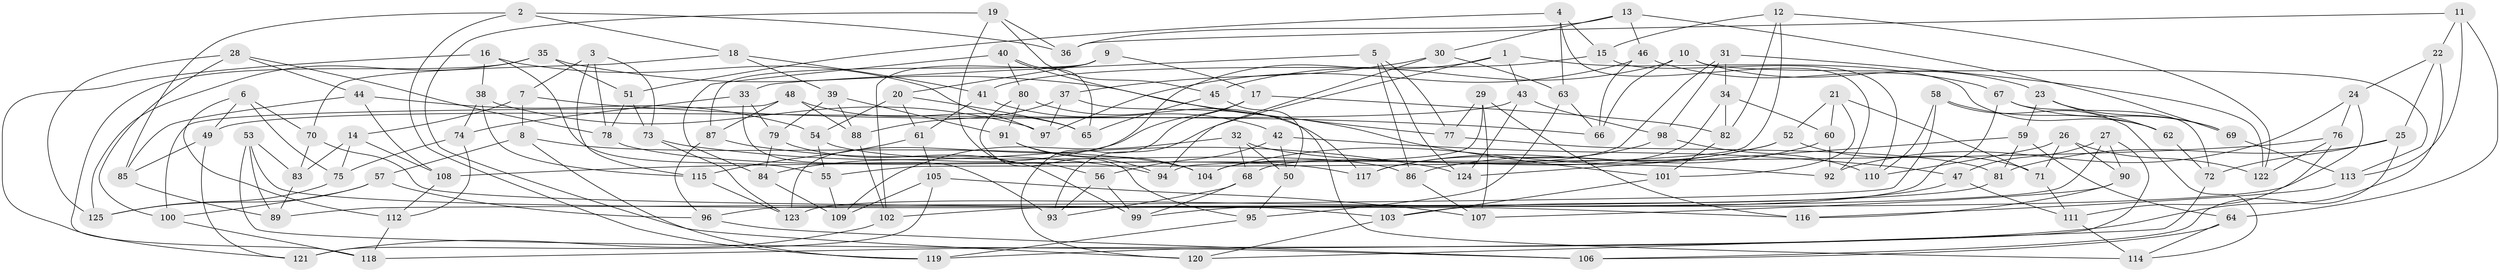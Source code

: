 // Generated by graph-tools (version 1.1) at 2025/16/03/09/25 04:16:34]
// undirected, 125 vertices, 250 edges
graph export_dot {
graph [start="1"]
  node [color=gray90,style=filled];
  1;
  2;
  3;
  4;
  5;
  6;
  7;
  8;
  9;
  10;
  11;
  12;
  13;
  14;
  15;
  16;
  17;
  18;
  19;
  20;
  21;
  22;
  23;
  24;
  25;
  26;
  27;
  28;
  29;
  30;
  31;
  32;
  33;
  34;
  35;
  36;
  37;
  38;
  39;
  40;
  41;
  42;
  43;
  44;
  45;
  46;
  47;
  48;
  49;
  50;
  51;
  52;
  53;
  54;
  55;
  56;
  57;
  58;
  59;
  60;
  61;
  62;
  63;
  64;
  65;
  66;
  67;
  68;
  69;
  70;
  71;
  72;
  73;
  74;
  75;
  76;
  77;
  78;
  79;
  80;
  81;
  82;
  83;
  84;
  85;
  86;
  87;
  88;
  89;
  90;
  91;
  92;
  93;
  94;
  95;
  96;
  97;
  98;
  99;
  100;
  101;
  102;
  103;
  104;
  105;
  106;
  107;
  108;
  109;
  110;
  111;
  112;
  113;
  114;
  115;
  116;
  117;
  118;
  119;
  120;
  121;
  122;
  123;
  124;
  125;
  1 -- 62;
  1 -- 123;
  1 -- 43;
  1 -- 93;
  2 -- 85;
  2 -- 36;
  2 -- 18;
  2 -- 119;
  3 -- 7;
  3 -- 115;
  3 -- 73;
  3 -- 78;
  4 -- 51;
  4 -- 92;
  4 -- 63;
  4 -- 15;
  5 -- 33;
  5 -- 124;
  5 -- 77;
  5 -- 86;
  6 -- 75;
  6 -- 49;
  6 -- 70;
  6 -- 112;
  7 -- 66;
  7 -- 14;
  7 -- 8;
  8 -- 57;
  8 -- 104;
  8 -- 119;
  9 -- 87;
  9 -- 17;
  9 -- 102;
  9 -- 20;
  10 -- 23;
  10 -- 113;
  10 -- 66;
  10 -- 45;
  11 -- 64;
  11 -- 22;
  11 -- 36;
  11 -- 113;
  12 -- 55;
  12 -- 122;
  12 -- 15;
  12 -- 82;
  13 -- 36;
  13 -- 30;
  13 -- 69;
  13 -- 46;
  14 -- 75;
  14 -- 83;
  14 -- 108;
  15 -- 110;
  15 -- 41;
  16 -- 38;
  16 -- 55;
  16 -- 97;
  16 -- 121;
  17 -- 84;
  17 -- 120;
  17 -- 82;
  18 -- 70;
  18 -- 39;
  18 -- 41;
  19 -- 45;
  19 -- 120;
  19 -- 36;
  19 -- 56;
  20 -- 65;
  20 -- 54;
  20 -- 61;
  21 -- 101;
  21 -- 71;
  21 -- 52;
  21 -- 60;
  22 -- 25;
  22 -- 24;
  22 -- 118;
  23 -- 62;
  23 -- 69;
  23 -- 59;
  24 -- 92;
  24 -- 99;
  24 -- 76;
  25 -- 81;
  25 -- 72;
  25 -- 106;
  26 -- 90;
  26 -- 71;
  26 -- 110;
  26 -- 122;
  27 -- 47;
  27 -- 119;
  27 -- 90;
  27 -- 96;
  28 -- 78;
  28 -- 125;
  28 -- 44;
  28 -- 100;
  29 -- 77;
  29 -- 116;
  29 -- 94;
  29 -- 107;
  30 -- 63;
  30 -- 94;
  30 -- 37;
  31 -- 34;
  31 -- 98;
  31 -- 122;
  31 -- 104;
  32 -- 68;
  32 -- 50;
  32 -- 109;
  32 -- 92;
  33 -- 79;
  33 -- 93;
  33 -- 74;
  34 -- 82;
  34 -- 60;
  34 -- 68;
  35 -- 118;
  35 -- 51;
  35 -- 77;
  35 -- 125;
  37 -- 114;
  37 -- 97;
  37 -- 88;
  38 -- 74;
  38 -- 115;
  38 -- 97;
  39 -- 91;
  39 -- 88;
  39 -- 79;
  40 -- 65;
  40 -- 80;
  40 -- 84;
  40 -- 101;
  41 -- 42;
  41 -- 61;
  42 -- 50;
  42 -- 56;
  42 -- 47;
  43 -- 49;
  43 -- 98;
  43 -- 124;
  44 -- 85;
  44 -- 108;
  44 -- 54;
  45 -- 50;
  45 -- 65;
  46 -- 66;
  46 -- 97;
  46 -- 67;
  47 -- 111;
  47 -- 103;
  48 -- 65;
  48 -- 100;
  48 -- 87;
  48 -- 88;
  49 -- 85;
  49 -- 121;
  50 -- 95;
  51 -- 73;
  51 -- 78;
  52 -- 104;
  52 -- 117;
  52 -- 71;
  53 -- 106;
  53 -- 103;
  53 -- 83;
  53 -- 89;
  54 -- 55;
  54 -- 86;
  55 -- 109;
  56 -- 99;
  56 -- 93;
  57 -- 100;
  57 -- 96;
  57 -- 125;
  58 -- 89;
  58 -- 62;
  58 -- 110;
  58 -- 114;
  59 -- 64;
  59 -- 124;
  59 -- 81;
  60 -- 86;
  60 -- 92;
  61 -- 105;
  61 -- 115;
  62 -- 72;
  63 -- 66;
  63 -- 95;
  64 -- 114;
  64 -- 106;
  67 -- 69;
  67 -- 72;
  67 -- 123;
  68 -- 93;
  68 -- 99;
  69 -- 113;
  70 -- 83;
  70 -- 116;
  71 -- 111;
  72 -- 120;
  73 -- 124;
  73 -- 123;
  74 -- 75;
  74 -- 112;
  75 -- 125;
  76 -- 108;
  76 -- 122;
  76 -- 111;
  77 -- 81;
  78 -- 117;
  79 -- 84;
  79 -- 99;
  80 -- 95;
  80 -- 117;
  80 -- 91;
  81 -- 102;
  82 -- 101;
  83 -- 89;
  84 -- 109;
  85 -- 89;
  86 -- 107;
  87 -- 94;
  87 -- 96;
  88 -- 102;
  90 -- 107;
  90 -- 116;
  91 -- 94;
  91 -- 104;
  95 -- 119;
  96 -- 106;
  98 -- 117;
  98 -- 110;
  100 -- 118;
  101 -- 103;
  102 -- 121;
  103 -- 120;
  105 -- 107;
  105 -- 109;
  105 -- 121;
  108 -- 112;
  111 -- 114;
  112 -- 118;
  113 -- 116;
  115 -- 123;
}
